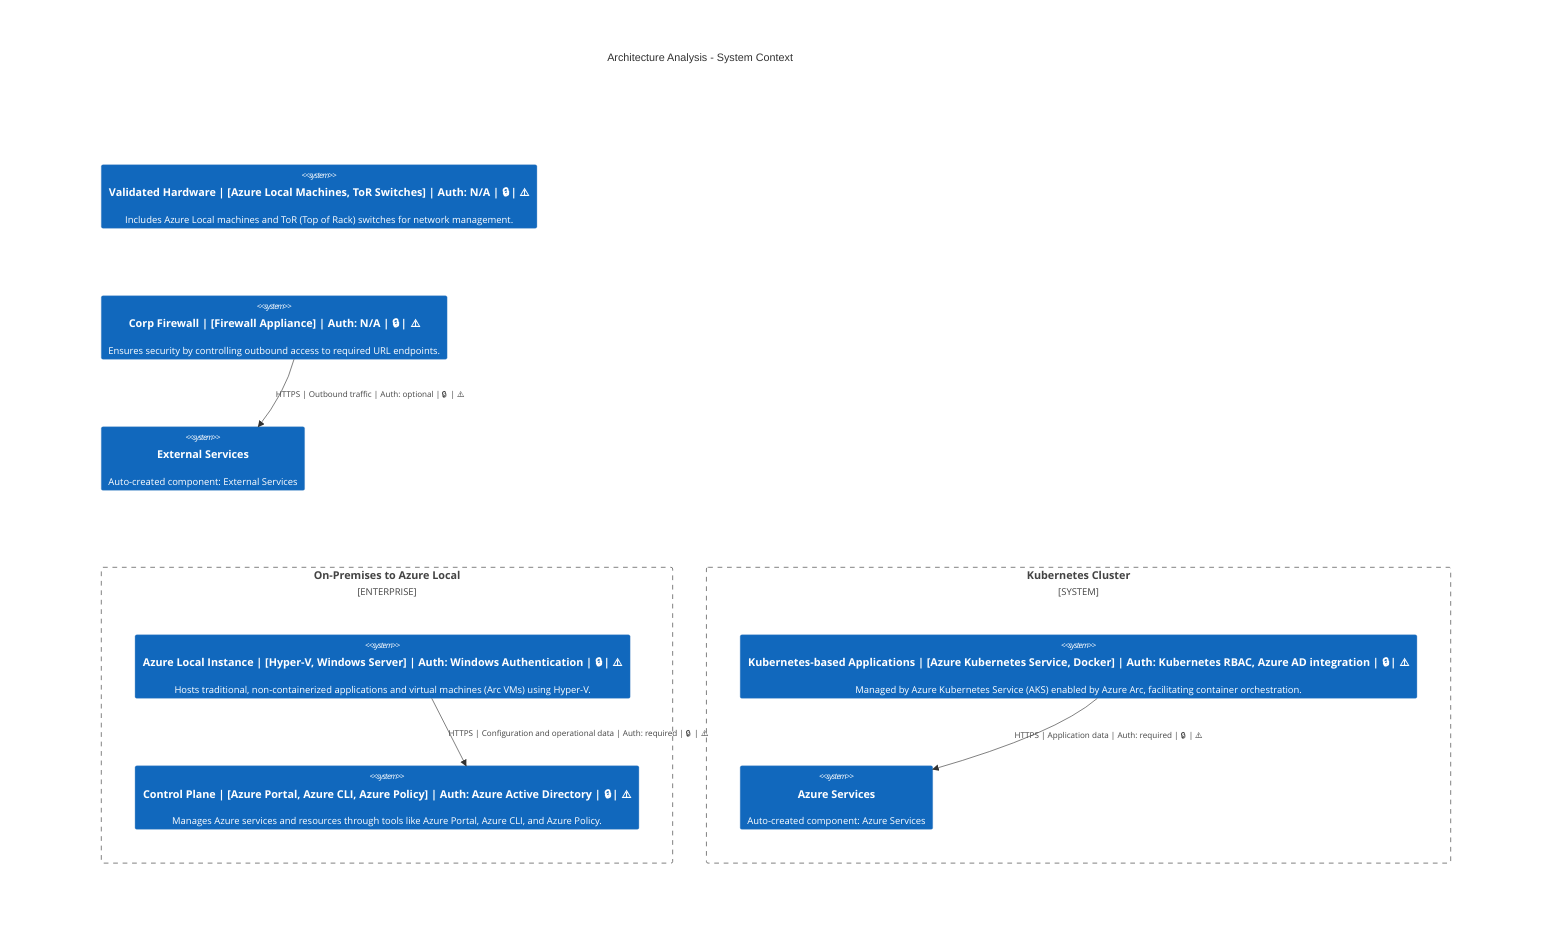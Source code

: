 C4Context
    title Architecture Analysis - System Context
    Enterprise_Boundary(tb_On_Premises_to_Azure_Local, "On-Premises to Azure Local") {
        System(Azure_Local_Instance, "Azure Local Instance | [Hyper-V, Windows Server] | Auth: Windows Authentication | 🔒 | ⚠️", "Hosts traditional, non-containerized applications and virtual machines (Arc VMs) using Hyper-V.")
        System(Control_Plane, "Control Plane | [Azure Portal, Azure CLI, Azure Policy] | Auth: Azure Active Directory | 🔒 | ⚠️", "Manages Azure services and resources through tools like Azure Portal, Azure CLI, and Azure Policy.")
    }
    System_Boundary(tb_Kubernetes_Cluster, "Kubernetes Cluster") {
        System(Kubernetes_based_Applications, "Kubernetes-based Applications | [Azure Kubernetes Service, Docker] | Auth: Kubernetes RBAC, Azure AD integration | 🔒 | ⚠️", "Managed by Azure Kubernetes Service (AKS) enabled by Azure Arc, facilitating container orchestration.")
        System(Azure_Services, "Azure Services", "Auto-created component: Azure Services")
    }
    System(Validated_Hardware, "Validated Hardware | [Azure Local Machines, ToR Switches] | Auth: N/A | 🔒 | ⚠️", "Includes Azure Local machines and ToR (Top of Rack) switches for network management.")
    System(Corp_Firewall, "Corp Firewall | [Firewall Appliance] | Auth: N/A | 🔒 | ⚠️", "Ensures security by controlling outbound access to required URL endpoints.")
    System(External_Services, "External Services", "Auto-created component: External Services")

    Rel(Azure_Local_Instance, Control_Plane, "HTTPS | Configuration and operational data | Auth: required | 🔒 | ⚠️")
    Rel(Kubernetes_based_Applications, Azure_Services, "HTTPS | Application data | Auth: required | 🔒 | ⚠️")
    Rel(Corp_Firewall, External_Services, "HTTPS | Outbound traffic | Auth: optional | 🔒 | ⚠️")